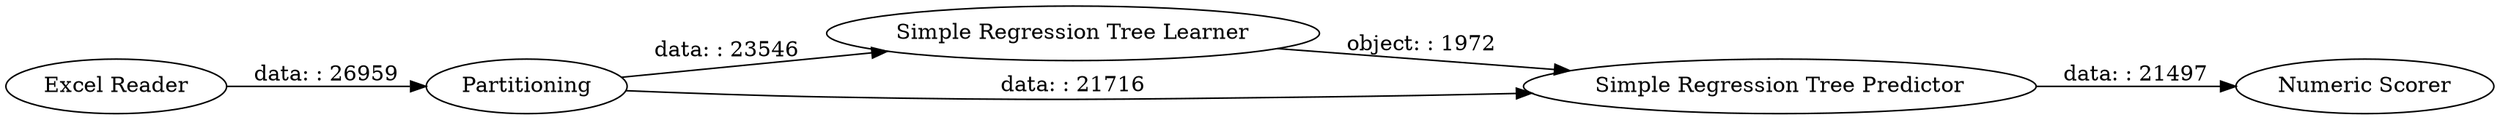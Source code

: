 digraph {
	"4569527590747546783_1" [label="Excel Reader"]
	"4569527590747546783_3" [label="Simple Regression Tree Learner"]
	"4569527590747546783_5" [label="Numeric Scorer"]
	"4569527590747546783_4" [label="Simple Regression Tree Predictor"]
	"4569527590747546783_2" [label=Partitioning]
	"4569527590747546783_2" -> "4569527590747546783_4" [label="data: : 21716"]
	"4569527590747546783_2" -> "4569527590747546783_3" [label="data: : 23546"]
	"4569527590747546783_4" -> "4569527590747546783_5" [label="data: : 21497"]
	"4569527590747546783_1" -> "4569527590747546783_2" [label="data: : 26959"]
	"4569527590747546783_3" -> "4569527590747546783_4" [label="object: : 1972"]
	rankdir=LR
}
